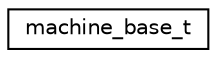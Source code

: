 digraph "Graphical Class Hierarchy"
{
 // LATEX_PDF_SIZE
  edge [fontname="Helvetica",fontsize="10",labelfontname="Helvetica",labelfontsize="10"];
  node [fontname="Helvetica",fontsize="10",shape=record];
  rankdir="LR";
  Node0 [label="machine_base_t",height=0.2,width=0.4,color="black", fillcolor="white", style="filled",URL="$structmachine__base__t.html",tooltip="A machine_base object in genetic algorithm."];
}
